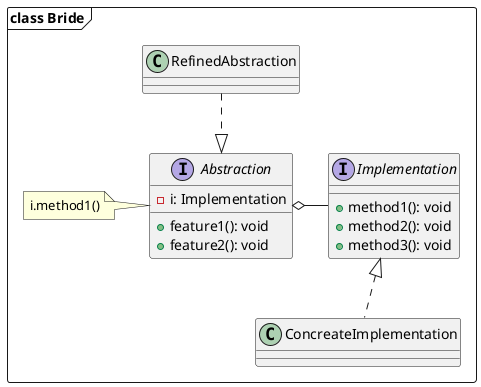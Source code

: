 @startuml mainframe
package "class Bride" <<Frame>> {
  interface Abstraction {
    - i: Implementation
    + feature1(): void
    + feature2(): void
  }

  interface Implementation {
    + method1(): void
    + method2(): void
    + method3(): void
  }

  Implementation --lefto Abstraction

  class ConcreateImplementation {

  }

  class RefinedAbstraction {

  }

  Implementation <|.. ConcreateImplementation
  RefinedAbstraction ..|> Abstraction

  note left of Abstraction {
    i.method1()
  }
}
@enduml